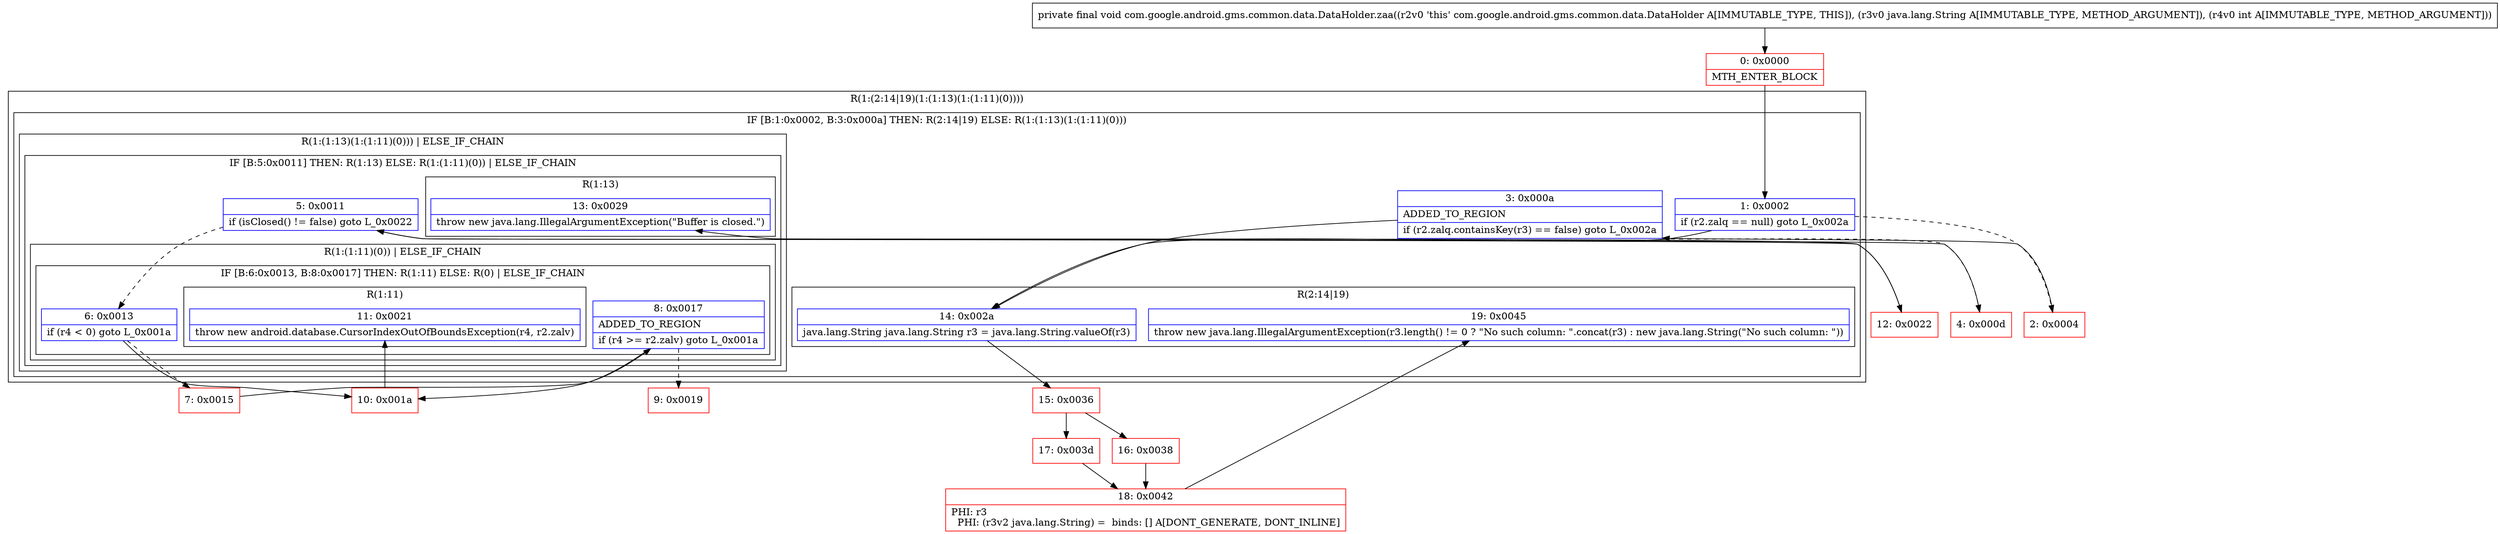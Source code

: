 digraph "CFG forcom.google.android.gms.common.data.DataHolder.zaa(Ljava\/lang\/String;I)V" {
subgraph cluster_Region_1648916358 {
label = "R(1:(2:14|19)(1:(1:13)(1:(1:11)(0))))";
node [shape=record,color=blue];
subgraph cluster_IfRegion_1645719105 {
label = "IF [B:1:0x0002, B:3:0x000a] THEN: R(2:14|19) ELSE: R(1:(1:13)(1:(1:11)(0)))";
node [shape=record,color=blue];
Node_1 [shape=record,label="{1\:\ 0x0002|if (r2.zalq == null) goto L_0x002a\l}"];
Node_3 [shape=record,label="{3\:\ 0x000a|ADDED_TO_REGION\l|if (r2.zalq.containsKey(r3) == false) goto L_0x002a\l}"];
subgraph cluster_Region_1008361352 {
label = "R(2:14|19)";
node [shape=record,color=blue];
Node_14 [shape=record,label="{14\:\ 0x002a|java.lang.String java.lang.String r3 = java.lang.String.valueOf(r3)\l}"];
Node_19 [shape=record,label="{19\:\ 0x0045|throw new java.lang.IllegalArgumentException(r3.length() != 0 ? \"No such column: \".concat(r3) : new java.lang.String(\"No such column: \"))\l}"];
}
subgraph cluster_Region_1465477930 {
label = "R(1:(1:13)(1:(1:11)(0))) | ELSE_IF_CHAIN\l";
node [shape=record,color=blue];
subgraph cluster_IfRegion_701653306 {
label = "IF [B:5:0x0011] THEN: R(1:13) ELSE: R(1:(1:11)(0)) | ELSE_IF_CHAIN\l";
node [shape=record,color=blue];
Node_5 [shape=record,label="{5\:\ 0x0011|if (isClosed() != false) goto L_0x0022\l}"];
subgraph cluster_Region_143120321 {
label = "R(1:13)";
node [shape=record,color=blue];
Node_13 [shape=record,label="{13\:\ 0x0029|throw new java.lang.IllegalArgumentException(\"Buffer is closed.\")\l}"];
}
subgraph cluster_Region_1472005430 {
label = "R(1:(1:11)(0)) | ELSE_IF_CHAIN\l";
node [shape=record,color=blue];
subgraph cluster_IfRegion_1268851920 {
label = "IF [B:6:0x0013, B:8:0x0017] THEN: R(1:11) ELSE: R(0) | ELSE_IF_CHAIN\l";
node [shape=record,color=blue];
Node_6 [shape=record,label="{6\:\ 0x0013|if (r4 \< 0) goto L_0x001a\l}"];
Node_8 [shape=record,label="{8\:\ 0x0017|ADDED_TO_REGION\l|if (r4 \>= r2.zalv) goto L_0x001a\l}"];
subgraph cluster_Region_1908430639 {
label = "R(1:11)";
node [shape=record,color=blue];
Node_11 [shape=record,label="{11\:\ 0x0021|throw new android.database.CursorIndexOutOfBoundsException(r4, r2.zalv)\l}"];
}
subgraph cluster_Region_1196408585 {
label = "R(0)";
node [shape=record,color=blue];
}
}
}
}
}
}
}
Node_0 [shape=record,color=red,label="{0\:\ 0x0000|MTH_ENTER_BLOCK\l}"];
Node_2 [shape=record,color=red,label="{2\:\ 0x0004}"];
Node_4 [shape=record,color=red,label="{4\:\ 0x000d}"];
Node_7 [shape=record,color=red,label="{7\:\ 0x0015}"];
Node_9 [shape=record,color=red,label="{9\:\ 0x0019}"];
Node_10 [shape=record,color=red,label="{10\:\ 0x001a}"];
Node_12 [shape=record,color=red,label="{12\:\ 0x0022}"];
Node_15 [shape=record,color=red,label="{15\:\ 0x0036}"];
Node_16 [shape=record,color=red,label="{16\:\ 0x0038}"];
Node_17 [shape=record,color=red,label="{17\:\ 0x003d}"];
Node_18 [shape=record,color=red,label="{18\:\ 0x0042|PHI: r3 \l  PHI: (r3v2 java.lang.String) =  binds: [] A[DONT_GENERATE, DONT_INLINE]\l}"];
MethodNode[shape=record,label="{private final void com.google.android.gms.common.data.DataHolder.zaa((r2v0 'this' com.google.android.gms.common.data.DataHolder A[IMMUTABLE_TYPE, THIS]), (r3v0 java.lang.String A[IMMUTABLE_TYPE, METHOD_ARGUMENT]), (r4v0 int A[IMMUTABLE_TYPE, METHOD_ARGUMENT])) }"];
MethodNode -> Node_0;
Node_1 -> Node_2[style=dashed];
Node_1 -> Node_14;
Node_3 -> Node_4[style=dashed];
Node_3 -> Node_14;
Node_14 -> Node_15;
Node_5 -> Node_6[style=dashed];
Node_5 -> Node_12;
Node_6 -> Node_7[style=dashed];
Node_6 -> Node_10;
Node_8 -> Node_9[style=dashed];
Node_8 -> Node_10;
Node_0 -> Node_1;
Node_2 -> Node_3;
Node_4 -> Node_5;
Node_7 -> Node_8;
Node_10 -> Node_11;
Node_12 -> Node_13;
Node_15 -> Node_16;
Node_15 -> Node_17;
Node_16 -> Node_18;
Node_17 -> Node_18;
Node_18 -> Node_19;
}

